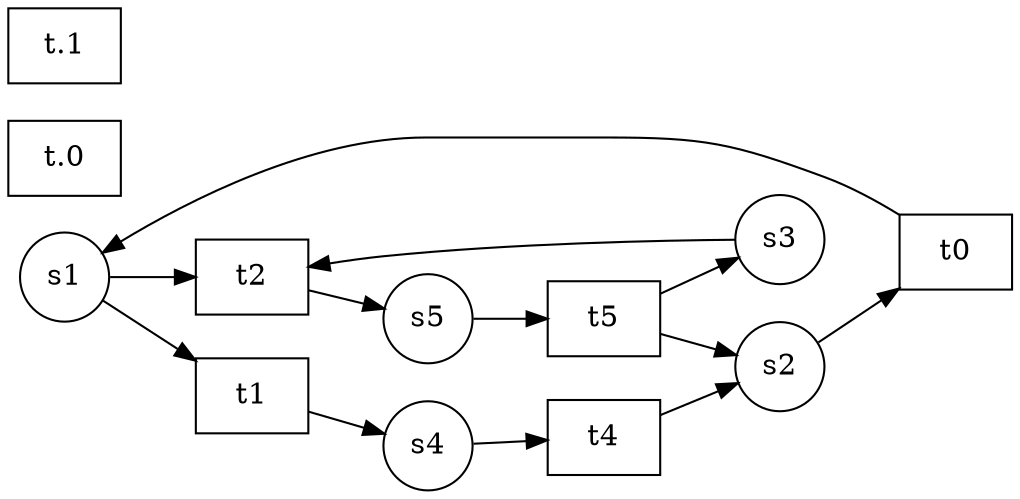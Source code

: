 digraph petrinet{
node[shape=circle];
rankdir=LR;
"s1";
"s2";
"s3";
"s4";
"s5";
"t0" [shape=box];
"t1" [shape=box];
"t2" [shape=box];
"t4" [shape=box];
"t5" [shape=box];
"t.0" [shape=box];
"t.1" [shape=box];
"t.0" [shape=box];
"t.0" [shape=box];
"s1"->"t1"
"s1"->"t2"
"s2"->"t0"
"s3"->"t2"
"s4"->"t4"
"s5"->"t5"
"t0"->"s1"
"t1"->"s4"
"t2"->"s5"
"t4"->"s2"
"t5"->"s2"
"t5"->"s3"
}